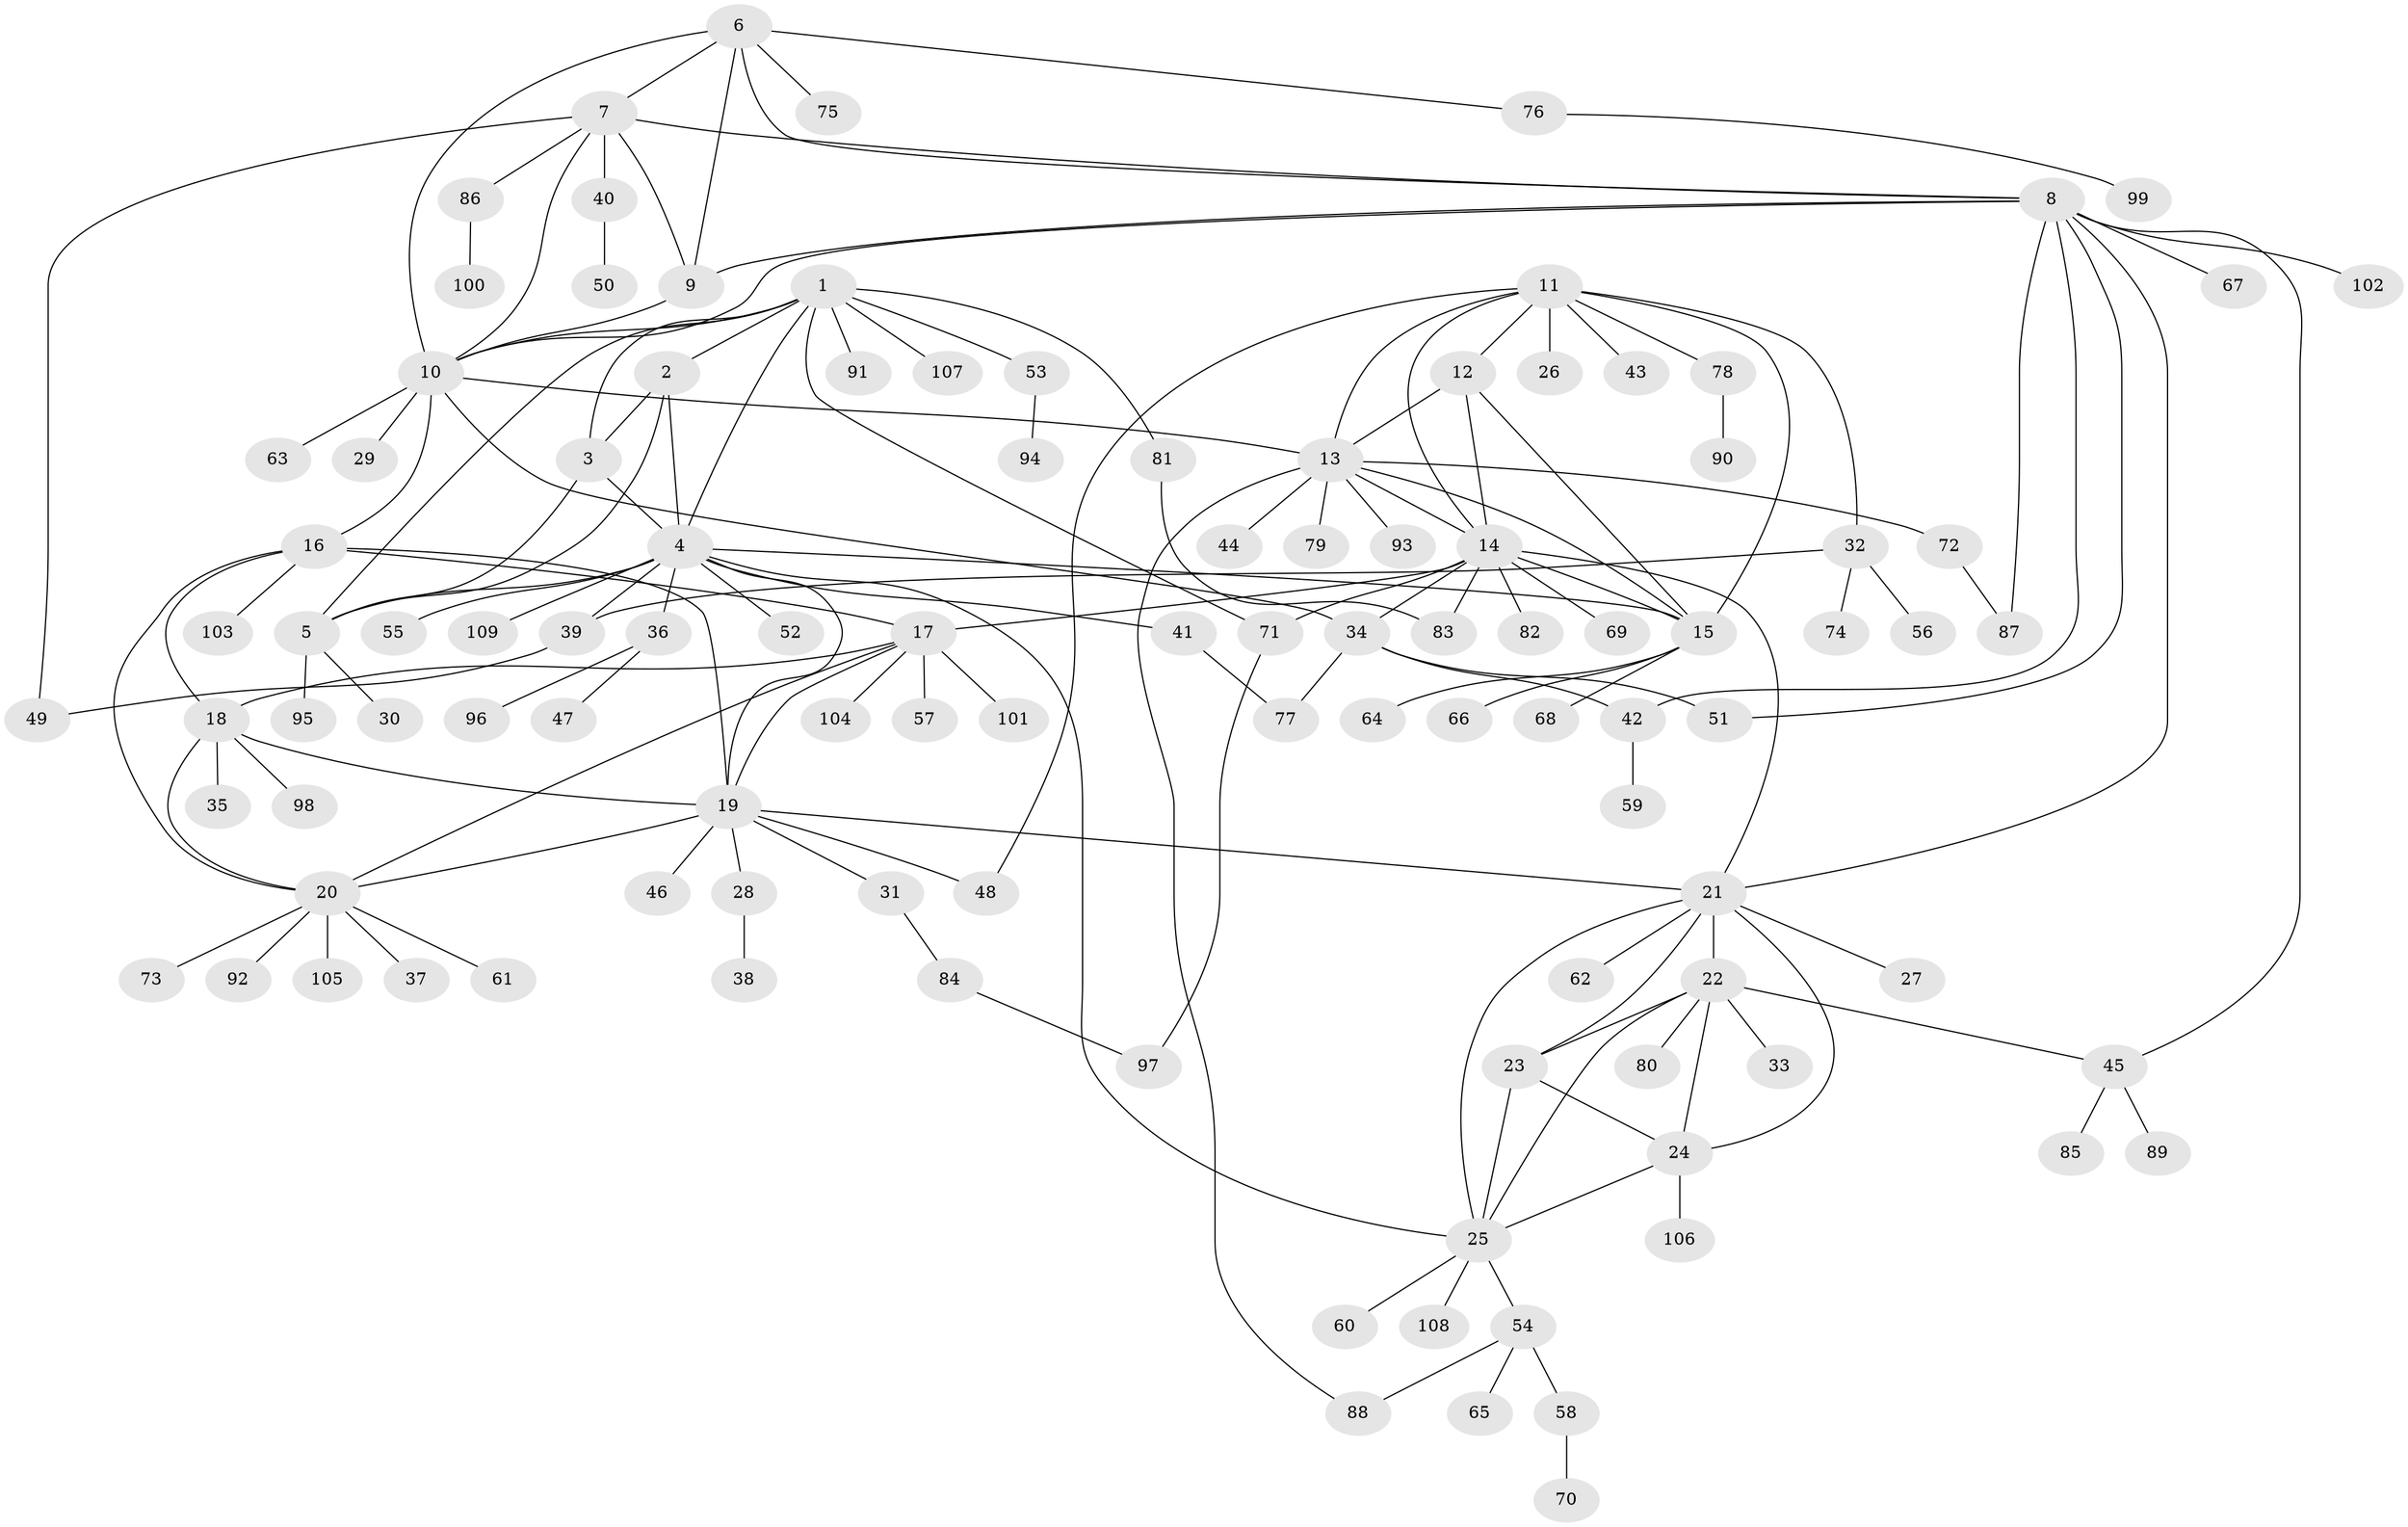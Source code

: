 // Generated by graph-tools (version 1.1) at 2025/50/03/09/25 03:50:31]
// undirected, 109 vertices, 157 edges
graph export_dot {
graph [start="1"]
  node [color=gray90,style=filled];
  1;
  2;
  3;
  4;
  5;
  6;
  7;
  8;
  9;
  10;
  11;
  12;
  13;
  14;
  15;
  16;
  17;
  18;
  19;
  20;
  21;
  22;
  23;
  24;
  25;
  26;
  27;
  28;
  29;
  30;
  31;
  32;
  33;
  34;
  35;
  36;
  37;
  38;
  39;
  40;
  41;
  42;
  43;
  44;
  45;
  46;
  47;
  48;
  49;
  50;
  51;
  52;
  53;
  54;
  55;
  56;
  57;
  58;
  59;
  60;
  61;
  62;
  63;
  64;
  65;
  66;
  67;
  68;
  69;
  70;
  71;
  72;
  73;
  74;
  75;
  76;
  77;
  78;
  79;
  80;
  81;
  82;
  83;
  84;
  85;
  86;
  87;
  88;
  89;
  90;
  91;
  92;
  93;
  94;
  95;
  96;
  97;
  98;
  99;
  100;
  101;
  102;
  103;
  104;
  105;
  106;
  107;
  108;
  109;
  1 -- 2;
  1 -- 3;
  1 -- 4;
  1 -- 5;
  1 -- 10;
  1 -- 53;
  1 -- 71;
  1 -- 81;
  1 -- 91;
  1 -- 107;
  2 -- 3;
  2 -- 4;
  2 -- 5;
  3 -- 4;
  3 -- 5;
  4 -- 5;
  4 -- 15;
  4 -- 19;
  4 -- 25;
  4 -- 36;
  4 -- 39;
  4 -- 41;
  4 -- 52;
  4 -- 55;
  4 -- 109;
  5 -- 30;
  5 -- 95;
  6 -- 7;
  6 -- 8;
  6 -- 9;
  6 -- 10;
  6 -- 75;
  6 -- 76;
  7 -- 8;
  7 -- 9;
  7 -- 10;
  7 -- 40;
  7 -- 49;
  7 -- 86;
  8 -- 9;
  8 -- 10;
  8 -- 21;
  8 -- 42;
  8 -- 45;
  8 -- 51;
  8 -- 67;
  8 -- 87;
  8 -- 102;
  9 -- 10;
  10 -- 13;
  10 -- 16;
  10 -- 29;
  10 -- 34;
  10 -- 63;
  11 -- 12;
  11 -- 13;
  11 -- 14;
  11 -- 15;
  11 -- 26;
  11 -- 32;
  11 -- 43;
  11 -- 48;
  11 -- 78;
  12 -- 13;
  12 -- 14;
  12 -- 15;
  13 -- 14;
  13 -- 15;
  13 -- 44;
  13 -- 72;
  13 -- 79;
  13 -- 88;
  13 -- 93;
  14 -- 15;
  14 -- 17;
  14 -- 21;
  14 -- 34;
  14 -- 69;
  14 -- 71;
  14 -- 82;
  14 -- 83;
  15 -- 64;
  15 -- 66;
  15 -- 68;
  16 -- 17;
  16 -- 18;
  16 -- 19;
  16 -- 20;
  16 -- 103;
  17 -- 18;
  17 -- 19;
  17 -- 20;
  17 -- 57;
  17 -- 101;
  17 -- 104;
  18 -- 19;
  18 -- 20;
  18 -- 35;
  18 -- 98;
  19 -- 20;
  19 -- 21;
  19 -- 28;
  19 -- 31;
  19 -- 46;
  19 -- 48;
  20 -- 37;
  20 -- 61;
  20 -- 73;
  20 -- 92;
  20 -- 105;
  21 -- 22;
  21 -- 23;
  21 -- 24;
  21 -- 25;
  21 -- 27;
  21 -- 62;
  22 -- 23;
  22 -- 24;
  22 -- 25;
  22 -- 33;
  22 -- 45;
  22 -- 80;
  23 -- 24;
  23 -- 25;
  24 -- 25;
  24 -- 106;
  25 -- 54;
  25 -- 60;
  25 -- 108;
  28 -- 38;
  31 -- 84;
  32 -- 39;
  32 -- 56;
  32 -- 74;
  34 -- 42;
  34 -- 51;
  34 -- 77;
  36 -- 47;
  36 -- 96;
  39 -- 49;
  40 -- 50;
  41 -- 77;
  42 -- 59;
  45 -- 85;
  45 -- 89;
  53 -- 94;
  54 -- 58;
  54 -- 65;
  54 -- 88;
  58 -- 70;
  71 -- 97;
  72 -- 87;
  76 -- 99;
  78 -- 90;
  81 -- 83;
  84 -- 97;
  86 -- 100;
}
